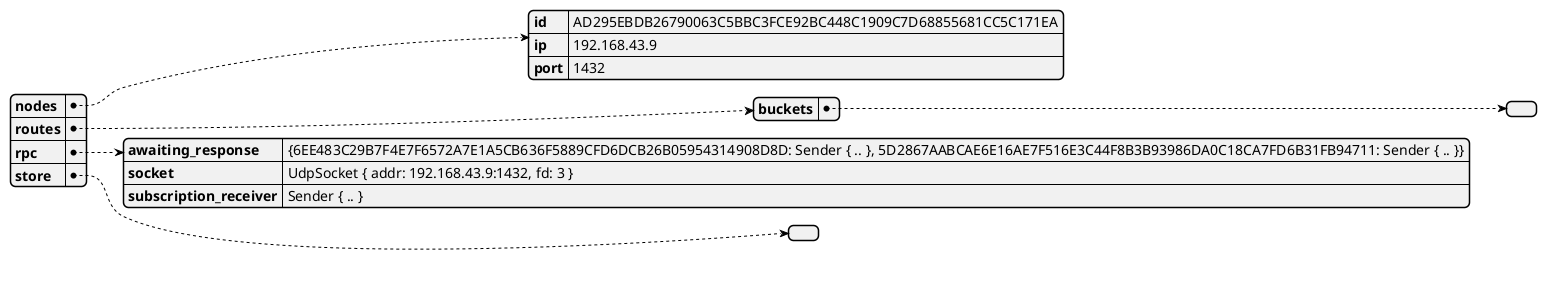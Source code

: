 @startjson
{"nodes":{"id":"AD295EBDB26790063C5BBC3FCE92BC448C1909C7D68855681CC5C171EA","ip":"192.168.43.9","port":1432},"routes":{"buckets":[]},"rpc":{"awaiting_response":"{6EE483C29B7F4E7F6572A7E1A5CB636F5889CFD6DCB26B05954314908D8D: Sender { .. }, 5D2867AABCAE6E16AE7F516E3C44F8B3B93986DA0C18CA7FD6B31FB94711: Sender { .. }}","socket":"UdpSocket { addr: 192.168.43.9:1432, fd: 3 }","subscription_receiver":"Sender { .. }"},"store":[]}
@endjson